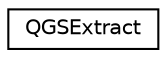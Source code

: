 digraph "类继承关系图"
{
  edge [fontname="Helvetica",fontsize="10",labelfontname="Helvetica",labelfontsize="10"];
  node [fontname="Helvetica",fontsize="10",shape=record];
  rankdir="LR";
  Node0 [label="QGSExtract",height=0.2,width=0.4,color="black", fillcolor="white", style="filled",URL="$class_q_g_s_extract.html"];
}
